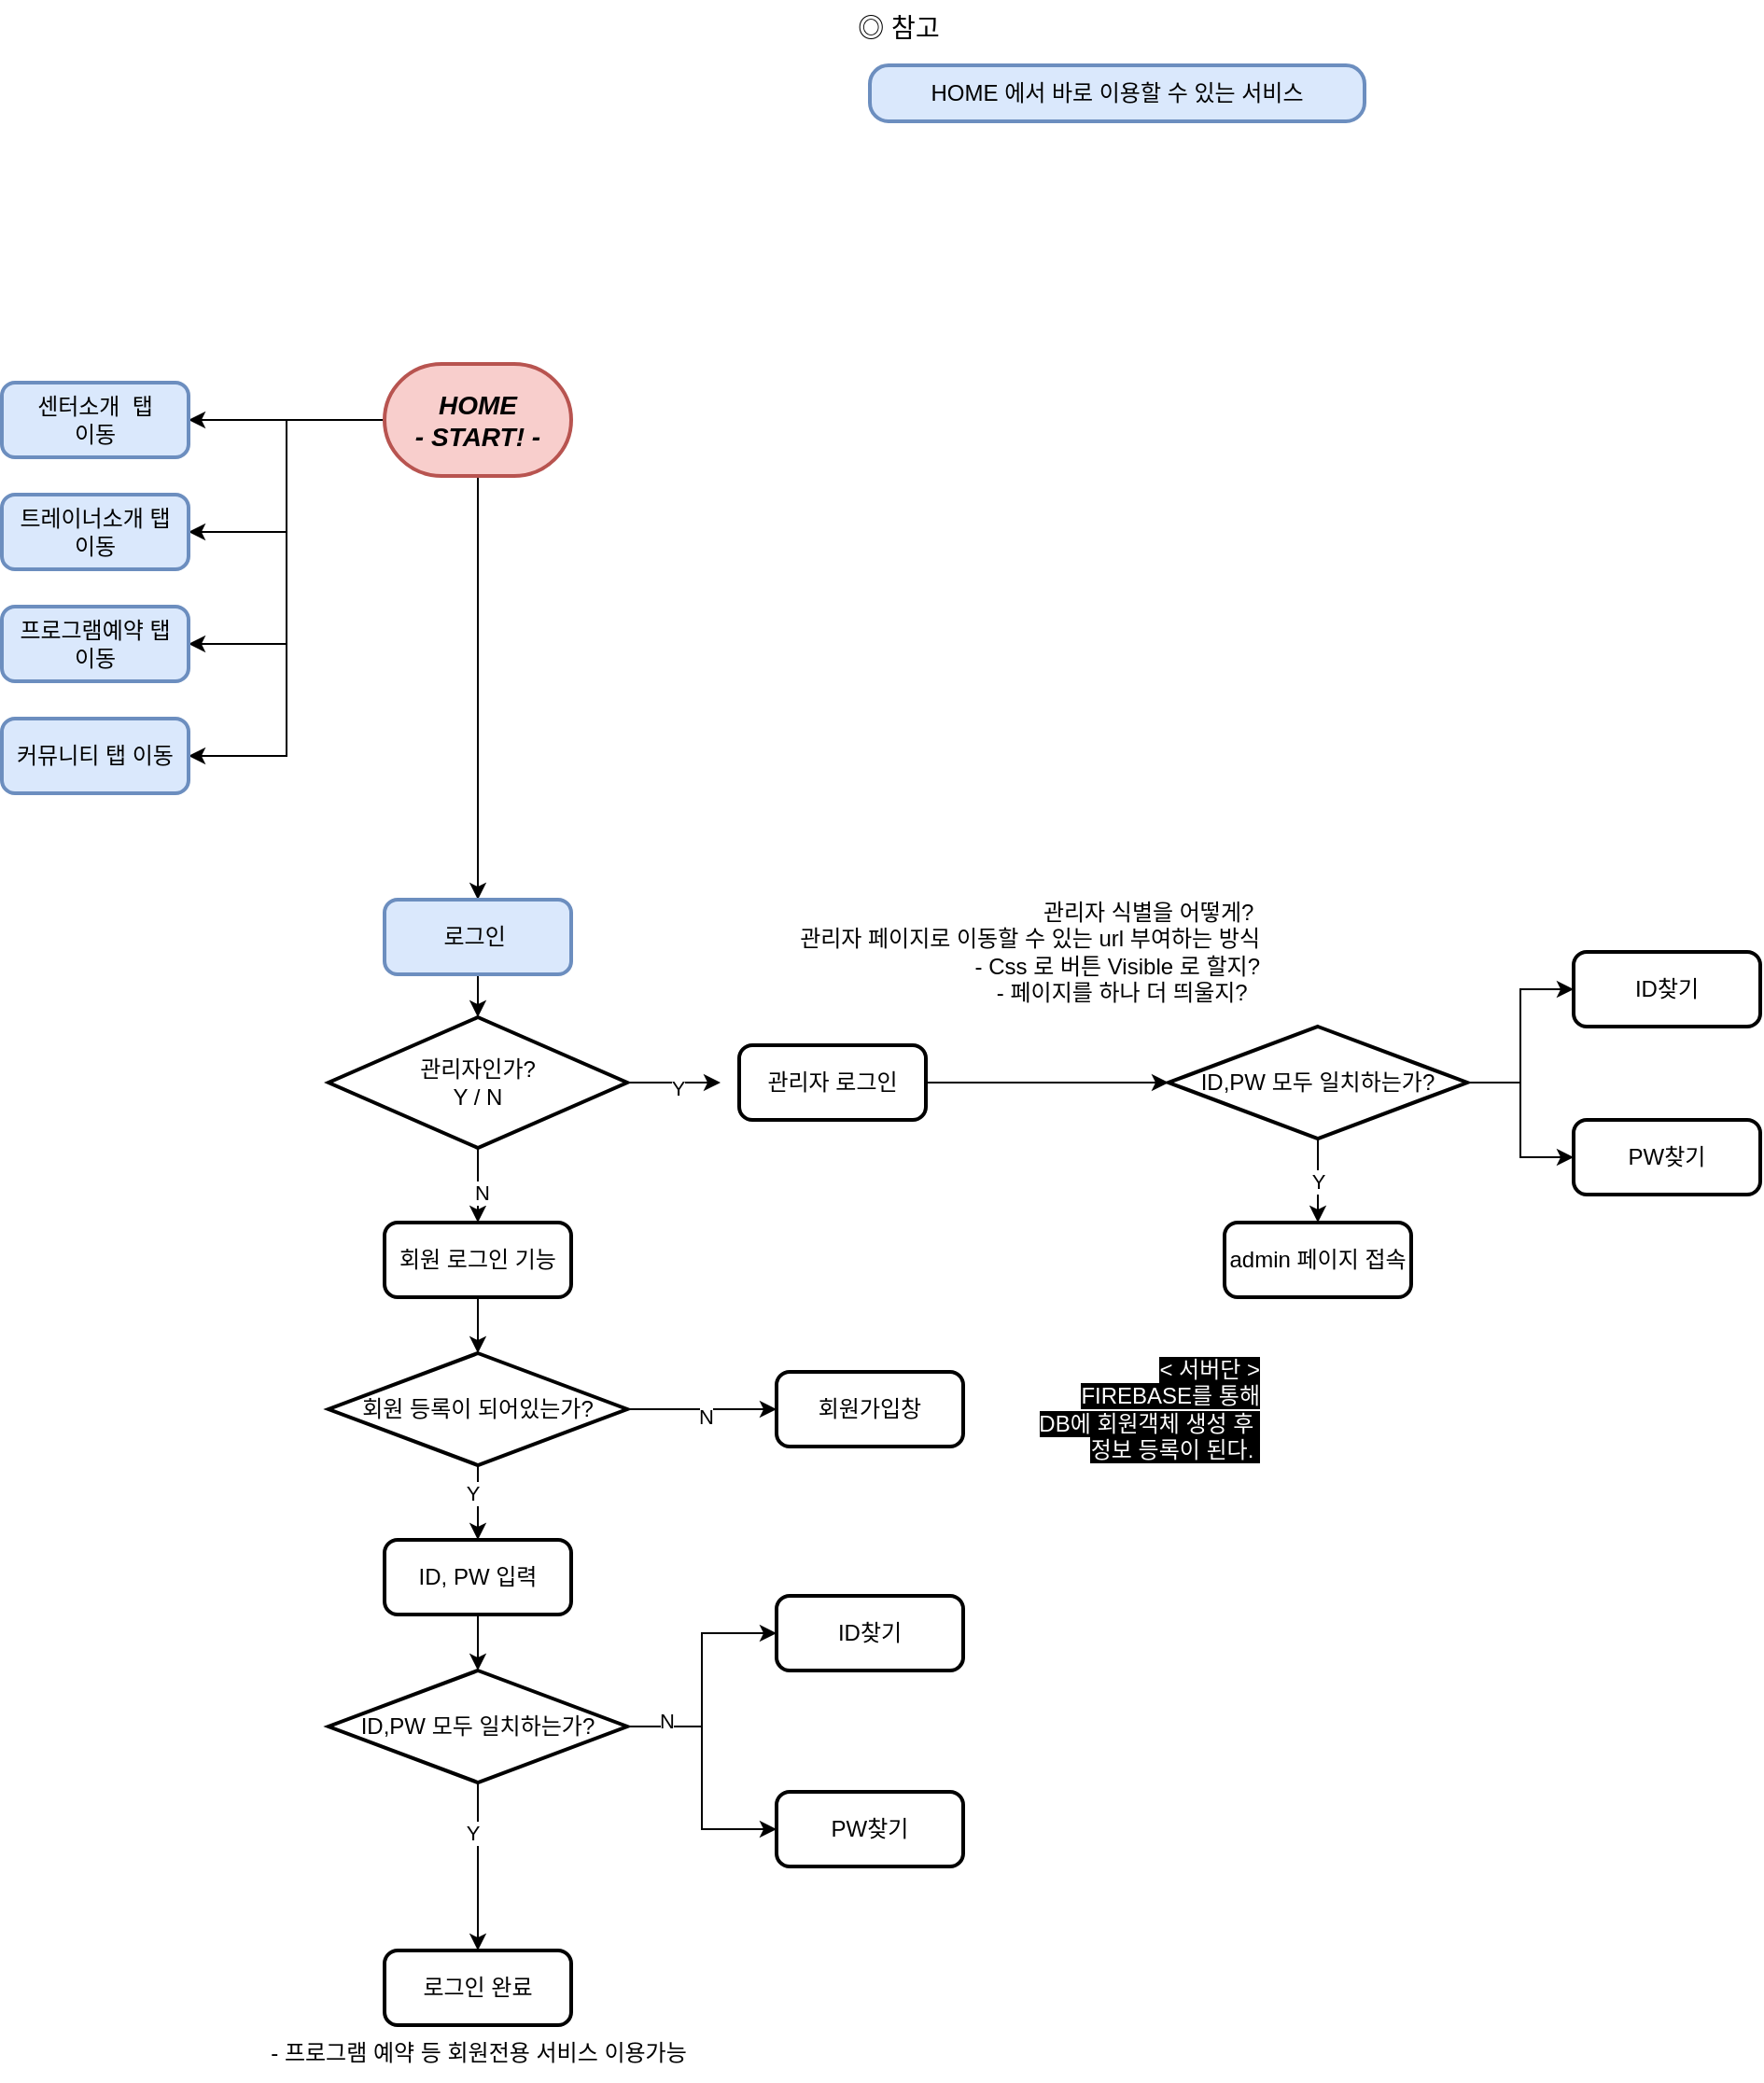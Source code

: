 <mxfile version="20.1.1" type="github">
  <diagram id="C5RBs43oDa-KdzZeNtuy" name="Page-1">
    <mxGraphModel dx="1773" dy="1791" grid="1" gridSize="10" guides="1" tooltips="1" connect="1" arrows="1" fold="1" page="1" pageScale="1" pageWidth="827" pageHeight="1169" math="0" shadow="0">
      <root>
        <mxCell id="WIyWlLk6GJQsqaUBKTNV-0" />
        <mxCell id="WIyWlLk6GJQsqaUBKTNV-1" parent="WIyWlLk6GJQsqaUBKTNV-0" />
        <mxCell id="ac0MkusnQ4nXDgOxgtfq-24" style="edgeStyle=orthogonalEdgeStyle;rounded=0;orthogonalLoop=1;jettySize=auto;html=1;exitX=0.5;exitY=1;exitDx=0;exitDy=0;exitPerimeter=0;entryX=0.5;entryY=0;entryDx=0;entryDy=0;" edge="1" parent="WIyWlLk6GJQsqaUBKTNV-1" source="ac0MkusnQ4nXDgOxgtfq-0" target="ac0MkusnQ4nXDgOxgtfq-3">
          <mxGeometry relative="1" as="geometry">
            <mxPoint x="245" y="180" as="sourcePoint" />
          </mxGeometry>
        </mxCell>
        <mxCell id="ac0MkusnQ4nXDgOxgtfq-61" style="edgeStyle=orthogonalEdgeStyle;rounded=0;orthogonalLoop=1;jettySize=auto;html=1;exitX=0;exitY=0.5;exitDx=0;exitDy=0;exitPerimeter=0;entryX=1;entryY=0.5;entryDx=0;entryDy=0;fontSize=14;fontColor=#FFFFFF;" edge="1" parent="WIyWlLk6GJQsqaUBKTNV-1" source="ac0MkusnQ4nXDgOxgtfq-0" target="ac0MkusnQ4nXDgOxgtfq-57">
          <mxGeometry relative="1" as="geometry" />
        </mxCell>
        <mxCell id="ac0MkusnQ4nXDgOxgtfq-62" style="edgeStyle=orthogonalEdgeStyle;rounded=0;orthogonalLoop=1;jettySize=auto;html=1;exitX=0;exitY=0.5;exitDx=0;exitDy=0;exitPerimeter=0;entryX=1;entryY=0.5;entryDx=0;entryDy=0;fontSize=14;fontColor=#FFFFFF;" edge="1" parent="WIyWlLk6GJQsqaUBKTNV-1" source="ac0MkusnQ4nXDgOxgtfq-0" target="ac0MkusnQ4nXDgOxgtfq-58">
          <mxGeometry relative="1" as="geometry" />
        </mxCell>
        <mxCell id="ac0MkusnQ4nXDgOxgtfq-63" style="edgeStyle=orthogonalEdgeStyle;rounded=0;orthogonalLoop=1;jettySize=auto;html=1;exitX=0;exitY=0.5;exitDx=0;exitDy=0;exitPerimeter=0;entryX=1;entryY=0.5;entryDx=0;entryDy=0;fontSize=14;fontColor=#FFFFFF;" edge="1" parent="WIyWlLk6GJQsqaUBKTNV-1" source="ac0MkusnQ4nXDgOxgtfq-0" target="ac0MkusnQ4nXDgOxgtfq-59">
          <mxGeometry relative="1" as="geometry" />
        </mxCell>
        <mxCell id="ac0MkusnQ4nXDgOxgtfq-64" style="edgeStyle=orthogonalEdgeStyle;rounded=0;orthogonalLoop=1;jettySize=auto;html=1;exitX=0;exitY=0.5;exitDx=0;exitDy=0;exitPerimeter=0;entryX=1;entryY=0.5;entryDx=0;entryDy=0;fontSize=14;fontColor=#FFFFFF;" edge="1" parent="WIyWlLk6GJQsqaUBKTNV-1" source="ac0MkusnQ4nXDgOxgtfq-0" target="ac0MkusnQ4nXDgOxgtfq-60">
          <mxGeometry relative="1" as="geometry" />
        </mxCell>
        <mxCell id="ac0MkusnQ4nXDgOxgtfq-0" value="&lt;b style=&quot;font-size: 14px;&quot;&gt;&lt;i&gt;HOME&lt;br&gt;- START! -&lt;/i&gt;&lt;/b&gt;" style="strokeWidth=2;html=1;shape=mxgraph.flowchart.terminator;whiteSpace=wrap;fillColor=#f8cecc;strokeColor=#b85450;" vertex="1" parent="WIyWlLk6GJQsqaUBKTNV-1">
          <mxGeometry x="195" y="-80" width="100" height="60" as="geometry" />
        </mxCell>
        <mxCell id="ac0MkusnQ4nXDgOxgtfq-9" style="edgeStyle=orthogonalEdgeStyle;rounded=0;orthogonalLoop=1;jettySize=auto;html=1;exitX=1;exitY=0.5;exitDx=0;exitDy=0;exitPerimeter=0;" edge="1" parent="WIyWlLk6GJQsqaUBKTNV-1" source="ac0MkusnQ4nXDgOxgtfq-2">
          <mxGeometry relative="1" as="geometry">
            <mxPoint x="375" y="305" as="targetPoint" />
          </mxGeometry>
        </mxCell>
        <mxCell id="ac0MkusnQ4nXDgOxgtfq-21" value="Y" style="edgeLabel;html=1;align=center;verticalAlign=middle;resizable=0;points=[];" vertex="1" connectable="0" parent="ac0MkusnQ4nXDgOxgtfq-9">
          <mxGeometry x="0.08" y="-2" relative="1" as="geometry">
            <mxPoint as="offset" />
          </mxGeometry>
        </mxCell>
        <mxCell id="ac0MkusnQ4nXDgOxgtfq-13" style="edgeStyle=orthogonalEdgeStyle;rounded=0;orthogonalLoop=1;jettySize=auto;html=1;exitX=0.5;exitY=1;exitDx=0;exitDy=0;exitPerimeter=0;entryX=0.5;entryY=0;entryDx=0;entryDy=0;" edge="1" parent="WIyWlLk6GJQsqaUBKTNV-1" source="ac0MkusnQ4nXDgOxgtfq-2" target="ac0MkusnQ4nXDgOxgtfq-7">
          <mxGeometry relative="1" as="geometry">
            <mxPoint x="245" y="370" as="targetPoint" />
          </mxGeometry>
        </mxCell>
        <mxCell id="ac0MkusnQ4nXDgOxgtfq-22" value="N" style="edgeLabel;html=1;align=center;verticalAlign=middle;resizable=0;points=[];" vertex="1" connectable="0" parent="ac0MkusnQ4nXDgOxgtfq-13">
          <mxGeometry x="0.2" y="2" relative="1" as="geometry">
            <mxPoint as="offset" />
          </mxGeometry>
        </mxCell>
        <mxCell id="ac0MkusnQ4nXDgOxgtfq-2" value="관리자인가?&lt;br&gt;Y / N" style="strokeWidth=2;html=1;shape=mxgraph.flowchart.decision;whiteSpace=wrap;" vertex="1" parent="WIyWlLk6GJQsqaUBKTNV-1">
          <mxGeometry x="165" y="270" width="160" height="70" as="geometry" />
        </mxCell>
        <mxCell id="ac0MkusnQ4nXDgOxgtfq-45" style="edgeStyle=orthogonalEdgeStyle;rounded=0;orthogonalLoop=1;jettySize=auto;html=1;exitX=0.5;exitY=1;exitDx=0;exitDy=0;entryX=0.5;entryY=0;entryDx=0;entryDy=0;entryPerimeter=0;" edge="1" parent="WIyWlLk6GJQsqaUBKTNV-1" source="ac0MkusnQ4nXDgOxgtfq-3" target="ac0MkusnQ4nXDgOxgtfq-2">
          <mxGeometry relative="1" as="geometry" />
        </mxCell>
        <mxCell id="ac0MkusnQ4nXDgOxgtfq-3" value="로그인&amp;nbsp;" style="rounded=1;whiteSpace=wrap;html=1;absoluteArcSize=1;arcSize=14;strokeWidth=2;fillColor=#dae8fc;strokeColor=#6c8ebf;" vertex="1" parent="WIyWlLk6GJQsqaUBKTNV-1">
          <mxGeometry x="195" y="207" width="100" height="40" as="geometry" />
        </mxCell>
        <mxCell id="ac0MkusnQ4nXDgOxgtfq-28" value="" style="edgeStyle=orthogonalEdgeStyle;rounded=0;orthogonalLoop=1;jettySize=auto;html=1;" edge="1" parent="WIyWlLk6GJQsqaUBKTNV-1" source="ac0MkusnQ4nXDgOxgtfq-4">
          <mxGeometry relative="1" as="geometry">
            <mxPoint x="405" y="480" as="targetPoint" />
          </mxGeometry>
        </mxCell>
        <mxCell id="ac0MkusnQ4nXDgOxgtfq-30" value="N" style="edgeLabel;html=1;align=center;verticalAlign=middle;resizable=0;points=[];" vertex="1" connectable="0" parent="ac0MkusnQ4nXDgOxgtfq-28">
          <mxGeometry x="0.05" y="-3" relative="1" as="geometry">
            <mxPoint as="offset" />
          </mxGeometry>
        </mxCell>
        <mxCell id="ac0MkusnQ4nXDgOxgtfq-32" style="edgeStyle=orthogonalEdgeStyle;rounded=0;orthogonalLoop=1;jettySize=auto;html=1;exitX=0.5;exitY=1;exitDx=0;exitDy=0;exitPerimeter=0;entryX=0.5;entryY=0;entryDx=0;entryDy=0;" edge="1" parent="WIyWlLk6GJQsqaUBKTNV-1" source="ac0MkusnQ4nXDgOxgtfq-4" target="ac0MkusnQ4nXDgOxgtfq-31">
          <mxGeometry relative="1" as="geometry" />
        </mxCell>
        <mxCell id="ac0MkusnQ4nXDgOxgtfq-33" value="Y" style="edgeLabel;html=1;align=center;verticalAlign=middle;resizable=0;points=[];" vertex="1" connectable="0" parent="ac0MkusnQ4nXDgOxgtfq-32">
          <mxGeometry x="-0.25" y="-3" relative="1" as="geometry">
            <mxPoint as="offset" />
          </mxGeometry>
        </mxCell>
        <mxCell id="ac0MkusnQ4nXDgOxgtfq-4" value="회원 등록이 되어있는가?" style="strokeWidth=2;html=1;shape=mxgraph.flowchart.decision;whiteSpace=wrap;" vertex="1" parent="WIyWlLk6GJQsqaUBKTNV-1">
          <mxGeometry x="165" y="450" width="160" height="60" as="geometry" />
        </mxCell>
        <mxCell id="ac0MkusnQ4nXDgOxgtfq-25" style="edgeStyle=orthogonalEdgeStyle;rounded=0;orthogonalLoop=1;jettySize=auto;html=1;exitX=0.5;exitY=1;exitDx=0;exitDy=0;entryX=0.5;entryY=0;entryDx=0;entryDy=0;entryPerimeter=0;" edge="1" parent="WIyWlLk6GJQsqaUBKTNV-1" source="ac0MkusnQ4nXDgOxgtfq-7" target="ac0MkusnQ4nXDgOxgtfq-4">
          <mxGeometry relative="1" as="geometry" />
        </mxCell>
        <mxCell id="ac0MkusnQ4nXDgOxgtfq-7" value="회원 로그인 기능" style="rounded=1;whiteSpace=wrap;html=1;absoluteArcSize=1;arcSize=14;strokeWidth=2;" vertex="1" parent="WIyWlLk6GJQsqaUBKTNV-1">
          <mxGeometry x="195" y="380" width="100" height="40" as="geometry" />
        </mxCell>
        <mxCell id="ac0MkusnQ4nXDgOxgtfq-16" style="edgeStyle=orthogonalEdgeStyle;rounded=0;orthogonalLoop=1;jettySize=auto;html=1;exitX=1;exitY=0.5;exitDx=0;exitDy=0;" edge="1" parent="WIyWlLk6GJQsqaUBKTNV-1" source="ac0MkusnQ4nXDgOxgtfq-8">
          <mxGeometry relative="1" as="geometry">
            <mxPoint x="615" y="305" as="targetPoint" />
          </mxGeometry>
        </mxCell>
        <mxCell id="ac0MkusnQ4nXDgOxgtfq-8" value="관리자 로그인" style="rounded=1;whiteSpace=wrap;html=1;absoluteArcSize=1;arcSize=14;strokeWidth=2;" vertex="1" parent="WIyWlLk6GJQsqaUBKTNV-1">
          <mxGeometry x="385" y="285" width="100" height="40" as="geometry" />
        </mxCell>
        <mxCell id="ac0MkusnQ4nXDgOxgtfq-15" value="&lt;div style=&quot;&quot;&gt;관리자 식별을 어떻게?&amp;nbsp;&lt;/div&gt;관리자 페이지로 이동할 수 있는 url 부여하는 방식&lt;br&gt;- Css 로 버튼 Visible 로 할지?&lt;br&gt;- 페이지를 하나 더 띄울지? &amp;nbsp;" style="text;html=1;align=right;verticalAlign=middle;resizable=0;points=[];autosize=1;strokeColor=none;fillColor=none;" vertex="1" parent="WIyWlLk6GJQsqaUBKTNV-1">
          <mxGeometry x="405" y="200" width="260" height="70" as="geometry" />
        </mxCell>
        <mxCell id="ac0MkusnQ4nXDgOxgtfq-20" value="Y" style="edgeStyle=orthogonalEdgeStyle;rounded=0;orthogonalLoop=1;jettySize=auto;html=1;exitX=0.5;exitY=1;exitDx=0;exitDy=0;exitPerimeter=0;entryX=0.5;entryY=0;entryDx=0;entryDy=0;" edge="1" parent="WIyWlLk6GJQsqaUBKTNV-1" source="ac0MkusnQ4nXDgOxgtfq-18" target="ac0MkusnQ4nXDgOxgtfq-19">
          <mxGeometry relative="1" as="geometry" />
        </mxCell>
        <mxCell id="ac0MkusnQ4nXDgOxgtfq-48" style="edgeStyle=orthogonalEdgeStyle;rounded=0;orthogonalLoop=1;jettySize=auto;html=1;exitX=1;exitY=0.5;exitDx=0;exitDy=0;exitPerimeter=0;entryX=0;entryY=0.5;entryDx=0;entryDy=0;" edge="1" parent="WIyWlLk6GJQsqaUBKTNV-1" source="ac0MkusnQ4nXDgOxgtfq-18" target="ac0MkusnQ4nXDgOxgtfq-46">
          <mxGeometry relative="1" as="geometry" />
        </mxCell>
        <mxCell id="ac0MkusnQ4nXDgOxgtfq-49" style="edgeStyle=orthogonalEdgeStyle;rounded=0;orthogonalLoop=1;jettySize=auto;html=1;exitX=1;exitY=0.5;exitDx=0;exitDy=0;exitPerimeter=0;entryX=0;entryY=0.5;entryDx=0;entryDy=0;" edge="1" parent="WIyWlLk6GJQsqaUBKTNV-1" source="ac0MkusnQ4nXDgOxgtfq-18" target="ac0MkusnQ4nXDgOxgtfq-47">
          <mxGeometry relative="1" as="geometry" />
        </mxCell>
        <mxCell id="ac0MkusnQ4nXDgOxgtfq-18" value="ID,PW 모두 일치하는가?" style="strokeWidth=2;html=1;shape=mxgraph.flowchart.decision;whiteSpace=wrap;" vertex="1" parent="WIyWlLk6GJQsqaUBKTNV-1">
          <mxGeometry x="615" y="275" width="160" height="60" as="geometry" />
        </mxCell>
        <mxCell id="ac0MkusnQ4nXDgOxgtfq-19" value="admin 페이지 접속" style="rounded=1;whiteSpace=wrap;html=1;absoluteArcSize=1;arcSize=14;strokeWidth=2;" vertex="1" parent="WIyWlLk6GJQsqaUBKTNV-1">
          <mxGeometry x="645" y="380" width="100" height="40" as="geometry" />
        </mxCell>
        <mxCell id="ac0MkusnQ4nXDgOxgtfq-29" value="회원가입창" style="rounded=1;whiteSpace=wrap;html=1;absoluteArcSize=1;arcSize=14;strokeWidth=2;" vertex="1" parent="WIyWlLk6GJQsqaUBKTNV-1">
          <mxGeometry x="405" y="460" width="100" height="40" as="geometry" />
        </mxCell>
        <mxCell id="ac0MkusnQ4nXDgOxgtfq-36" style="edgeStyle=orthogonalEdgeStyle;rounded=0;orthogonalLoop=1;jettySize=auto;html=1;exitX=0.5;exitY=1;exitDx=0;exitDy=0;entryX=0.5;entryY=0;entryDx=0;entryDy=0;entryPerimeter=0;" edge="1" parent="WIyWlLk6GJQsqaUBKTNV-1" source="ac0MkusnQ4nXDgOxgtfq-31" target="ac0MkusnQ4nXDgOxgtfq-35">
          <mxGeometry relative="1" as="geometry" />
        </mxCell>
        <mxCell id="ac0MkusnQ4nXDgOxgtfq-31" value="ID, PW 입력" style="rounded=1;whiteSpace=wrap;html=1;absoluteArcSize=1;arcSize=14;strokeWidth=2;" vertex="1" parent="WIyWlLk6GJQsqaUBKTNV-1">
          <mxGeometry x="195" y="550" width="100" height="40" as="geometry" />
        </mxCell>
        <mxCell id="ac0MkusnQ4nXDgOxgtfq-38" style="edgeStyle=orthogonalEdgeStyle;rounded=0;orthogonalLoop=1;jettySize=auto;html=1;exitX=0.5;exitY=1;exitDx=0;exitDy=0;exitPerimeter=0;entryX=0.5;entryY=0;entryDx=0;entryDy=0;" edge="1" parent="WIyWlLk6GJQsqaUBKTNV-1" source="ac0MkusnQ4nXDgOxgtfq-35" target="ac0MkusnQ4nXDgOxgtfq-37">
          <mxGeometry relative="1" as="geometry" />
        </mxCell>
        <mxCell id="ac0MkusnQ4nXDgOxgtfq-39" value="Y" style="edgeLabel;html=1;align=center;verticalAlign=middle;resizable=0;points=[];" vertex="1" connectable="0" parent="ac0MkusnQ4nXDgOxgtfq-38">
          <mxGeometry x="-0.4" y="-3" relative="1" as="geometry">
            <mxPoint as="offset" />
          </mxGeometry>
        </mxCell>
        <mxCell id="ac0MkusnQ4nXDgOxgtfq-41" style="edgeStyle=orthogonalEdgeStyle;rounded=0;orthogonalLoop=1;jettySize=auto;html=1;exitX=1;exitY=0.5;exitDx=0;exitDy=0;exitPerimeter=0;entryX=0;entryY=0.5;entryDx=0;entryDy=0;" edge="1" parent="WIyWlLk6GJQsqaUBKTNV-1" source="ac0MkusnQ4nXDgOxgtfq-35" target="ac0MkusnQ4nXDgOxgtfq-40">
          <mxGeometry relative="1" as="geometry" />
        </mxCell>
        <mxCell id="ac0MkusnQ4nXDgOxgtfq-43" style="edgeStyle=orthogonalEdgeStyle;rounded=0;orthogonalLoop=1;jettySize=auto;html=1;exitX=1;exitY=0.5;exitDx=0;exitDy=0;exitPerimeter=0;entryX=0;entryY=0.5;entryDx=0;entryDy=0;" edge="1" parent="WIyWlLk6GJQsqaUBKTNV-1" source="ac0MkusnQ4nXDgOxgtfq-35" target="ac0MkusnQ4nXDgOxgtfq-42">
          <mxGeometry relative="1" as="geometry" />
        </mxCell>
        <mxCell id="ac0MkusnQ4nXDgOxgtfq-44" value="N" style="edgeLabel;html=1;align=center;verticalAlign=middle;resizable=0;points=[];" vertex="1" connectable="0" parent="ac0MkusnQ4nXDgOxgtfq-43">
          <mxGeometry x="-0.689" y="3" relative="1" as="geometry">
            <mxPoint as="offset" />
          </mxGeometry>
        </mxCell>
        <mxCell id="ac0MkusnQ4nXDgOxgtfq-35" value="ID,PW 모두 일치하는가?" style="strokeWidth=2;html=1;shape=mxgraph.flowchart.decision;whiteSpace=wrap;" vertex="1" parent="WIyWlLk6GJQsqaUBKTNV-1">
          <mxGeometry x="165" y="620" width="160" height="60" as="geometry" />
        </mxCell>
        <mxCell id="ac0MkusnQ4nXDgOxgtfq-37" value="로그인 완료" style="rounded=1;whiteSpace=wrap;html=1;absoluteArcSize=1;arcSize=14;strokeWidth=2;" vertex="1" parent="WIyWlLk6GJQsqaUBKTNV-1">
          <mxGeometry x="195" y="770" width="100" height="40" as="geometry" />
        </mxCell>
        <mxCell id="ac0MkusnQ4nXDgOxgtfq-40" value="ID찾기" style="rounded=1;whiteSpace=wrap;html=1;absoluteArcSize=1;arcSize=14;strokeWidth=2;" vertex="1" parent="WIyWlLk6GJQsqaUBKTNV-1">
          <mxGeometry x="405" y="580" width="100" height="40" as="geometry" />
        </mxCell>
        <mxCell id="ac0MkusnQ4nXDgOxgtfq-42" value="PW찾기" style="rounded=1;whiteSpace=wrap;html=1;absoluteArcSize=1;arcSize=14;strokeWidth=2;" vertex="1" parent="WIyWlLk6GJQsqaUBKTNV-1">
          <mxGeometry x="405" y="685" width="100" height="40" as="geometry" />
        </mxCell>
        <mxCell id="ac0MkusnQ4nXDgOxgtfq-46" value="ID찾기" style="rounded=1;whiteSpace=wrap;html=1;absoluteArcSize=1;arcSize=14;strokeWidth=2;" vertex="1" parent="WIyWlLk6GJQsqaUBKTNV-1">
          <mxGeometry x="832" y="235" width="100" height="40" as="geometry" />
        </mxCell>
        <mxCell id="ac0MkusnQ4nXDgOxgtfq-47" value="PW찾기" style="rounded=1;whiteSpace=wrap;html=1;absoluteArcSize=1;arcSize=14;strokeWidth=2;" vertex="1" parent="WIyWlLk6GJQsqaUBKTNV-1">
          <mxGeometry x="832" y="325" width="100" height="40" as="geometry" />
        </mxCell>
        <mxCell id="ac0MkusnQ4nXDgOxgtfq-52" value="- 프로그램 예약 등 회원전용 서비스 이용가능" style="text;html=1;align=center;verticalAlign=middle;resizable=0;points=[];autosize=1;strokeColor=none;fillColor=none;" vertex="1" parent="WIyWlLk6GJQsqaUBKTNV-1">
          <mxGeometry x="130" y="810" width="230" height="30" as="geometry" />
        </mxCell>
        <mxCell id="ac0MkusnQ4nXDgOxgtfq-54" value="&lt;span style=&quot;background-color: rgb(0, 0, 0);&quot;&gt;&lt;font color=&quot;#ffffff&quot;&gt;&amp;lt; 서버단 &amp;gt;&lt;br&gt;FIREBASE를 통해&lt;br&gt;DB에 회원객체 생성 후&amp;nbsp;&lt;br&gt;정보 등록이 된다.&amp;nbsp;&lt;/font&gt;&lt;/span&gt;" style="text;html=1;align=right;verticalAlign=middle;resizable=0;points=[];autosize=1;strokeColor=none;fillColor=none;" vertex="1" parent="WIyWlLk6GJQsqaUBKTNV-1">
          <mxGeometry x="525" y="445" width="140" height="70" as="geometry" />
        </mxCell>
        <mxCell id="ac0MkusnQ4nXDgOxgtfq-57" value="센터소개 &amp;nbsp;탭&lt;br&gt;이동" style="rounded=1;whiteSpace=wrap;html=1;absoluteArcSize=1;arcSize=14;strokeWidth=2;fillColor=#dae8fc;strokeColor=#6c8ebf;" vertex="1" parent="WIyWlLk6GJQsqaUBKTNV-1">
          <mxGeometry x="-10" y="-70" width="100" height="40" as="geometry" />
        </mxCell>
        <mxCell id="ac0MkusnQ4nXDgOxgtfq-58" value="트레이너소개 탭 &lt;br&gt;이동" style="rounded=1;whiteSpace=wrap;html=1;absoluteArcSize=1;arcSize=14;strokeWidth=2;fillColor=#dae8fc;strokeColor=#6c8ebf;" vertex="1" parent="WIyWlLk6GJQsqaUBKTNV-1">
          <mxGeometry x="-10" y="-10" width="100" height="40" as="geometry" />
        </mxCell>
        <mxCell id="ac0MkusnQ4nXDgOxgtfq-59" value="프로그램예약 탭 &lt;br&gt;이동" style="rounded=1;whiteSpace=wrap;html=1;absoluteArcSize=1;arcSize=14;strokeWidth=2;fillColor=#dae8fc;strokeColor=#6c8ebf;" vertex="1" parent="WIyWlLk6GJQsqaUBKTNV-1">
          <mxGeometry x="-10" y="50" width="100" height="40" as="geometry" />
        </mxCell>
        <mxCell id="ac0MkusnQ4nXDgOxgtfq-60" value="커뮤니티 탭 이동" style="rounded=1;whiteSpace=wrap;html=1;absoluteArcSize=1;arcSize=14;strokeWidth=2;fillColor=#dae8fc;strokeColor=#6c8ebf;" vertex="1" parent="WIyWlLk6GJQsqaUBKTNV-1">
          <mxGeometry x="-10" y="110" width="100" height="40" as="geometry" />
        </mxCell>
        <mxCell id="ac0MkusnQ4nXDgOxgtfq-65" value="HOME 에서 바로 이용할 수 있는 서비스" style="rounded=1;whiteSpace=wrap;html=1;absoluteArcSize=1;arcSize=20;strokeWidth=2;fillColor=#dae8fc;strokeColor=#6c8ebf;" vertex="1" parent="WIyWlLk6GJQsqaUBKTNV-1">
          <mxGeometry x="455" y="-240" width="265" height="30" as="geometry" />
        </mxCell>
        <mxCell id="ac0MkusnQ4nXDgOxgtfq-66" value="&lt;span style=&quot;caret-color: rgb(0, 0, 0); color: rgb(0, 0, 0);&quot;&gt;◎ 참고&lt;/span&gt;" style="text;html=1;align=center;verticalAlign=middle;resizable=0;points=[];autosize=1;strokeColor=none;fillColor=none;fontSize=14;fontColor=#FFFFFF;" vertex="1" parent="WIyWlLk6GJQsqaUBKTNV-1">
          <mxGeometry x="440" y="-275" width="60" height="30" as="geometry" />
        </mxCell>
      </root>
    </mxGraphModel>
  </diagram>
</mxfile>

